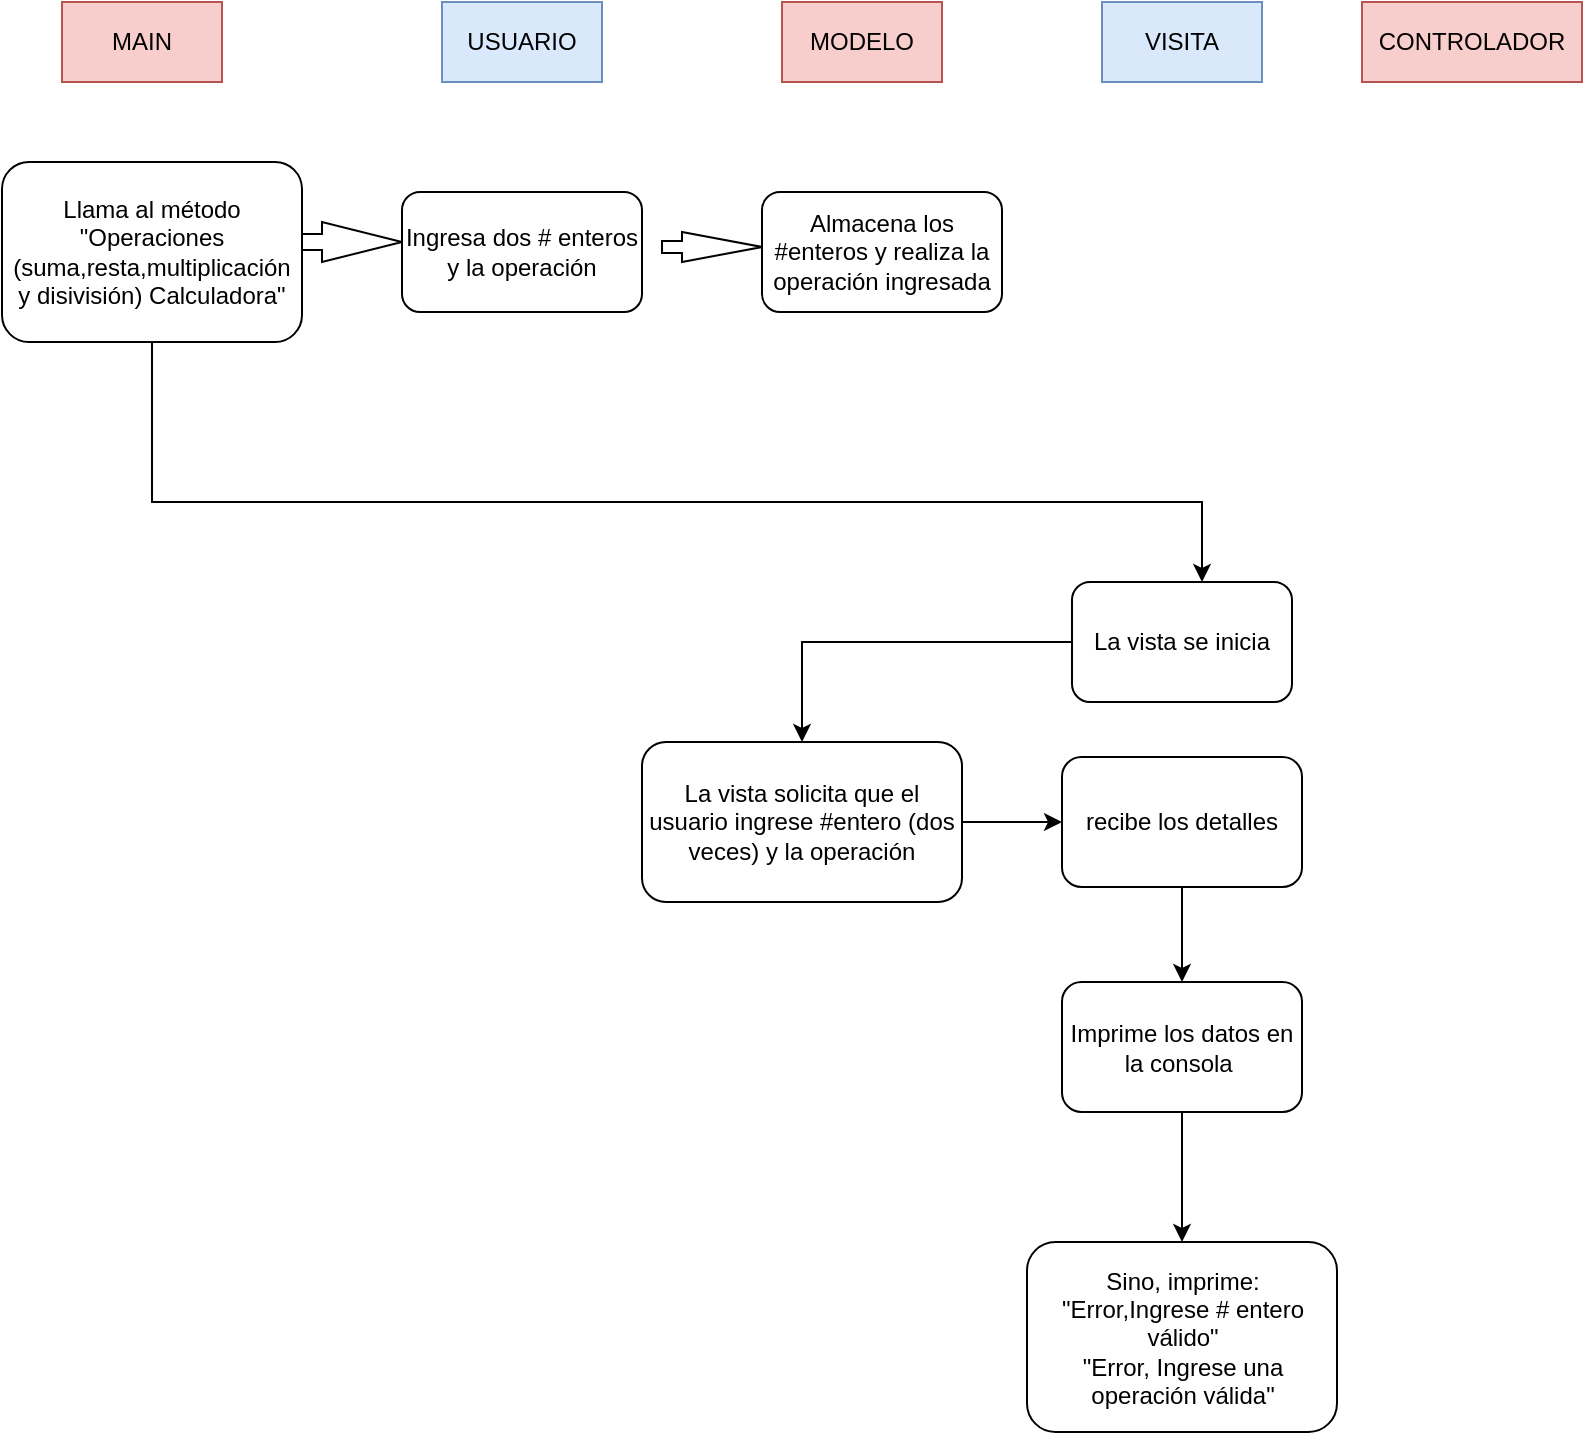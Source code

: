 <mxfile version="23.0.2" type="github">
  <diagram name="Página-1" id="922G-k0kZGzfQCckNKfi">
    <mxGraphModel dx="1050" dy="522" grid="1" gridSize="10" guides="1" tooltips="1" connect="1" arrows="1" fold="1" page="1" pageScale="1" pageWidth="827" pageHeight="1169" math="0" shadow="0">
      <root>
        <mxCell id="0" />
        <mxCell id="1" parent="0" />
        <mxCell id="_eOLumRHyhKyvnsGZlA0-1" value="MAIN" style="rounded=0;whiteSpace=wrap;html=1;fillColor=#f8cecc;strokeColor=#b85450;" parent="1" vertex="1">
          <mxGeometry x="40" y="80" width="80" height="40" as="geometry" />
        </mxCell>
        <mxCell id="_eOLumRHyhKyvnsGZlA0-2" value="USUARIO" style="rounded=0;whiteSpace=wrap;html=1;fillColor=#dae8fc;strokeColor=#6c8ebf;" parent="1" vertex="1">
          <mxGeometry x="230" y="80" width="80" height="40" as="geometry" />
        </mxCell>
        <mxCell id="_eOLumRHyhKyvnsGZlA0-3" value="MODELO" style="rounded=0;whiteSpace=wrap;html=1;fillColor=#f8cecc;strokeColor=#b85450;" parent="1" vertex="1">
          <mxGeometry x="400" y="80" width="80" height="40" as="geometry" />
        </mxCell>
        <mxCell id="_eOLumRHyhKyvnsGZlA0-4" value="VISITA" style="rounded=0;whiteSpace=wrap;html=1;fillColor=#dae8fc;strokeColor=#6c8ebf;" parent="1" vertex="1">
          <mxGeometry x="560" y="80" width="80" height="40" as="geometry" />
        </mxCell>
        <mxCell id="_eOLumRHyhKyvnsGZlA0-5" value="CONTROLADOR" style="rounded=0;whiteSpace=wrap;html=1;fillColor=#f8cecc;strokeColor=#b85450;" parent="1" vertex="1">
          <mxGeometry x="690" y="80" width="110" height="40" as="geometry" />
        </mxCell>
        <mxCell id="_eOLumRHyhKyvnsGZlA0-15" value="" style="edgeStyle=orthogonalEdgeStyle;rounded=0;orthogonalLoop=1;jettySize=auto;html=1;" parent="1" source="_eOLumRHyhKyvnsGZlA0-7" target="_eOLumRHyhKyvnsGZlA0-14" edge="1">
          <mxGeometry relative="1" as="geometry">
            <Array as="points">
              <mxPoint x="85" y="330" />
              <mxPoint x="610" y="330" />
              <mxPoint x="610" y="425" />
            </Array>
          </mxGeometry>
        </mxCell>
        <mxCell id="_eOLumRHyhKyvnsGZlA0-7" value="Llama al método &quot;Operaciones (suma,resta,multiplicación y disivisión) Calculadora&quot;" style="rounded=1;whiteSpace=wrap;html=1;" parent="1" vertex="1">
          <mxGeometry x="10" y="160" width="150" height="90" as="geometry" />
        </mxCell>
        <mxCell id="_eOLumRHyhKyvnsGZlA0-8" value="" style="html=1;shadow=0;dashed=0;align=center;verticalAlign=middle;shape=mxgraph.arrows2.arrow;dy=0.6;dx=40;notch=0;" parent="1" vertex="1">
          <mxGeometry x="160" y="190" width="50" height="20" as="geometry" />
        </mxCell>
        <mxCell id="_eOLumRHyhKyvnsGZlA0-9" value="Ingresa dos # enteros y la operación" style="rounded=1;whiteSpace=wrap;html=1;" parent="1" vertex="1">
          <mxGeometry x="210" y="175" width="120" height="60" as="geometry" />
        </mxCell>
        <mxCell id="_eOLumRHyhKyvnsGZlA0-12" value="" style="html=1;shadow=0;dashed=0;align=center;verticalAlign=middle;shape=mxgraph.arrows2.arrow;dy=0.6;dx=40;notch=0;" parent="1" vertex="1">
          <mxGeometry x="340" y="195" width="50" height="15" as="geometry" />
        </mxCell>
        <mxCell id="_eOLumRHyhKyvnsGZlA0-13" value="Almacena los #enteros y realiza la operación ingresada" style="rounded=1;whiteSpace=wrap;html=1;" parent="1" vertex="1">
          <mxGeometry x="390" y="175" width="120" height="60" as="geometry" />
        </mxCell>
        <mxCell id="_eOLumRHyhKyvnsGZlA0-17" value="" style="edgeStyle=orthogonalEdgeStyle;rounded=0;orthogonalLoop=1;jettySize=auto;html=1;" parent="1" source="_eOLumRHyhKyvnsGZlA0-14" target="_eOLumRHyhKyvnsGZlA0-16" edge="1">
          <mxGeometry relative="1" as="geometry" />
        </mxCell>
        <mxCell id="_eOLumRHyhKyvnsGZlA0-14" value="La vista se inicia" style="rounded=1;whiteSpace=wrap;html=1;" parent="1" vertex="1">
          <mxGeometry x="545" y="370" width="110" height="60" as="geometry" />
        </mxCell>
        <mxCell id="_eOLumRHyhKyvnsGZlA0-19" value="" style="edgeStyle=orthogonalEdgeStyle;rounded=0;orthogonalLoop=1;jettySize=auto;html=1;" parent="1" source="_eOLumRHyhKyvnsGZlA0-16" target="_eOLumRHyhKyvnsGZlA0-18" edge="1">
          <mxGeometry relative="1" as="geometry" />
        </mxCell>
        <mxCell id="_eOLumRHyhKyvnsGZlA0-16" value="La vista solicita que el usuario ingrese #entero (dos veces) y la operación" style="rounded=1;whiteSpace=wrap;html=1;" parent="1" vertex="1">
          <mxGeometry x="330" y="450" width="160" height="80" as="geometry" />
        </mxCell>
        <mxCell id="_eOLumRHyhKyvnsGZlA0-21" value="" style="edgeStyle=orthogonalEdgeStyle;rounded=0;orthogonalLoop=1;jettySize=auto;html=1;" parent="1" source="_eOLumRHyhKyvnsGZlA0-18" target="_eOLumRHyhKyvnsGZlA0-20" edge="1">
          <mxGeometry relative="1" as="geometry" />
        </mxCell>
        <mxCell id="_eOLumRHyhKyvnsGZlA0-18" value="recibe los detalles" style="rounded=1;whiteSpace=wrap;html=1;" parent="1" vertex="1">
          <mxGeometry x="540" y="457.5" width="120" height="65" as="geometry" />
        </mxCell>
        <mxCell id="_eOLumRHyhKyvnsGZlA0-23" value="" style="edgeStyle=orthogonalEdgeStyle;rounded=0;orthogonalLoop=1;jettySize=auto;html=1;" parent="1" source="_eOLumRHyhKyvnsGZlA0-20" target="_eOLumRHyhKyvnsGZlA0-22" edge="1">
          <mxGeometry relative="1" as="geometry" />
        </mxCell>
        <mxCell id="_eOLumRHyhKyvnsGZlA0-20" value="Imprime los datos en la consola&amp;nbsp;" style="rounded=1;whiteSpace=wrap;html=1;" parent="1" vertex="1">
          <mxGeometry x="540" y="570" width="120" height="65" as="geometry" />
        </mxCell>
        <mxCell id="_eOLumRHyhKyvnsGZlA0-22" value="&lt;font style=&quot;vertical-align: inherit;&quot;&gt;&lt;font style=&quot;vertical-align: inherit;&quot;&gt;Sino, imprime: &lt;/font&gt;&lt;/font&gt;&lt;br&gt;&lt;font style=&quot;vertical-align: inherit;&quot;&gt;&lt;font style=&quot;vertical-align: inherit;&quot;&gt;&quot;Error,Ingrese # entero válido&quot; &lt;/font&gt;&lt;/font&gt;&lt;br&gt;&lt;font style=&quot;vertical-align: inherit;&quot;&gt;&lt;font style=&quot;vertical-align: inherit;&quot;&gt;&quot;Error, Ingrese una operación válida&quot;&lt;/font&gt;&lt;/font&gt;" style="rounded=1;whiteSpace=wrap;html=1;" parent="1" vertex="1">
          <mxGeometry x="522.5" y="700" width="155" height="95" as="geometry" />
        </mxCell>
      </root>
    </mxGraphModel>
  </diagram>
</mxfile>
